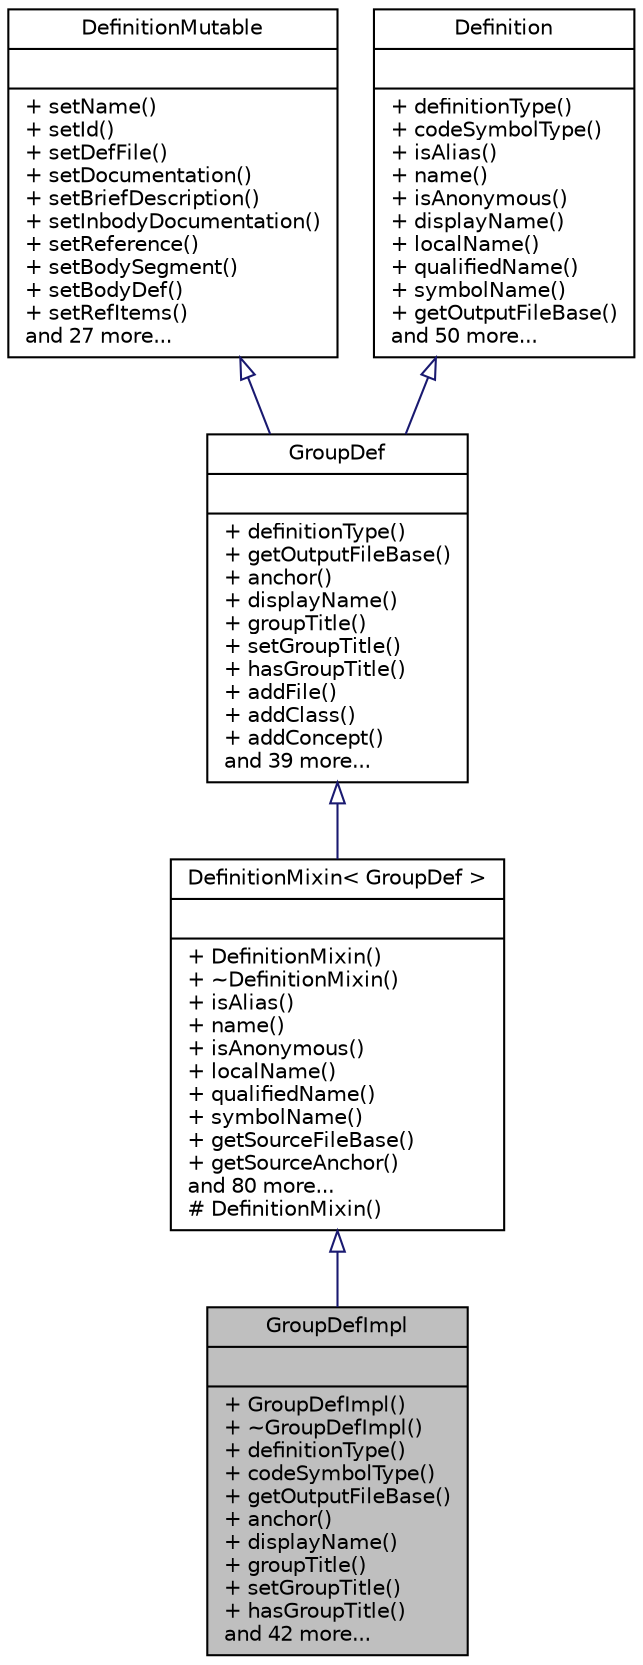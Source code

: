 digraph "GroupDefImpl"
{
 // LATEX_PDF_SIZE
  edge [fontname="Helvetica",fontsize="10",labelfontname="Helvetica",labelfontsize="10"];
  node [fontname="Helvetica",fontsize="10",shape=record];
  Node1 [label="{GroupDefImpl\n||+ GroupDefImpl()\l+ ~GroupDefImpl()\l+ definitionType()\l+ codeSymbolType()\l+ getOutputFileBase()\l+ anchor()\l+ displayName()\l+ groupTitle()\l+ setGroupTitle()\l+ hasGroupTitle()\land 42 more...\l}",height=0.2,width=0.4,color="black", fillcolor="grey75", style="filled", fontcolor="black",tooltip=" "];
  Node2 -> Node1 [dir="back",color="midnightblue",fontsize="10",style="solid",arrowtail="onormal"];
  Node2 [label="{DefinitionMixin\< GroupDef \>\n||+ DefinitionMixin()\l+ ~DefinitionMixin()\l+ isAlias()\l+ name()\l+ isAnonymous()\l+ localName()\l+ qualifiedName()\l+ symbolName()\l+ getSourceFileBase()\l+ getSourceAnchor()\land 80 more...\l# DefinitionMixin()\l}",height=0.2,width=0.4,color="black", fillcolor="white", style="filled",URL="$classDefinitionMixin.html",tooltip=" "];
  Node3 -> Node2 [dir="back",color="midnightblue",fontsize="10",style="solid",arrowtail="onormal"];
  Node3 [label="{GroupDef\n||+ definitionType()\l+ getOutputFileBase()\l+ anchor()\l+ displayName()\l+ groupTitle()\l+ setGroupTitle()\l+ hasGroupTitle()\l+ addFile()\l+ addClass()\l+ addConcept()\land 39 more...\l}",height=0.2,width=0.4,color="black", fillcolor="white", style="filled",URL="$classGroupDef.html",tooltip=" "];
  Node4 -> Node3 [dir="back",color="midnightblue",fontsize="10",style="solid",arrowtail="onormal"];
  Node4 [label="{DefinitionMutable\n||+ setName()\l+ setId()\l+ setDefFile()\l+ setDocumentation()\l+ setBriefDescription()\l+ setInbodyDocumentation()\l+ setReference()\l+ setBodySegment()\l+ setBodyDef()\l+ setRefItems()\land 27 more...\l}",height=0.2,width=0.4,color="black", fillcolor="white", style="filled",URL="$classDefinitionMutable.html",tooltip=" "];
  Node5 -> Node3 [dir="back",color="midnightblue",fontsize="10",style="solid",arrowtail="onormal"];
  Node5 [label="{Definition\n||+ definitionType()\l+ codeSymbolType()\l+ isAlias()\l+ name()\l+ isAnonymous()\l+ displayName()\l+ localName()\l+ qualifiedName()\l+ symbolName()\l+ getOutputFileBase()\land 50 more...\l}",height=0.2,width=0.4,color="black", fillcolor="white", style="filled",URL="$classDefinition.html",tooltip=" "];
}
